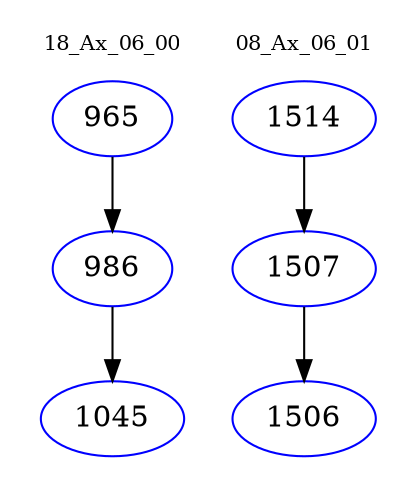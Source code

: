 digraph{
subgraph cluster_0 {
color = white
label = "18_Ax_06_00";
fontsize=10;
T0_965 [label="965", color="blue"]
T0_965 -> T0_986 [color="black"]
T0_986 [label="986", color="blue"]
T0_986 -> T0_1045 [color="black"]
T0_1045 [label="1045", color="blue"]
}
subgraph cluster_1 {
color = white
label = "08_Ax_06_01";
fontsize=10;
T1_1514 [label="1514", color="blue"]
T1_1514 -> T1_1507 [color="black"]
T1_1507 [label="1507", color="blue"]
T1_1507 -> T1_1506 [color="black"]
T1_1506 [label="1506", color="blue"]
}
}
